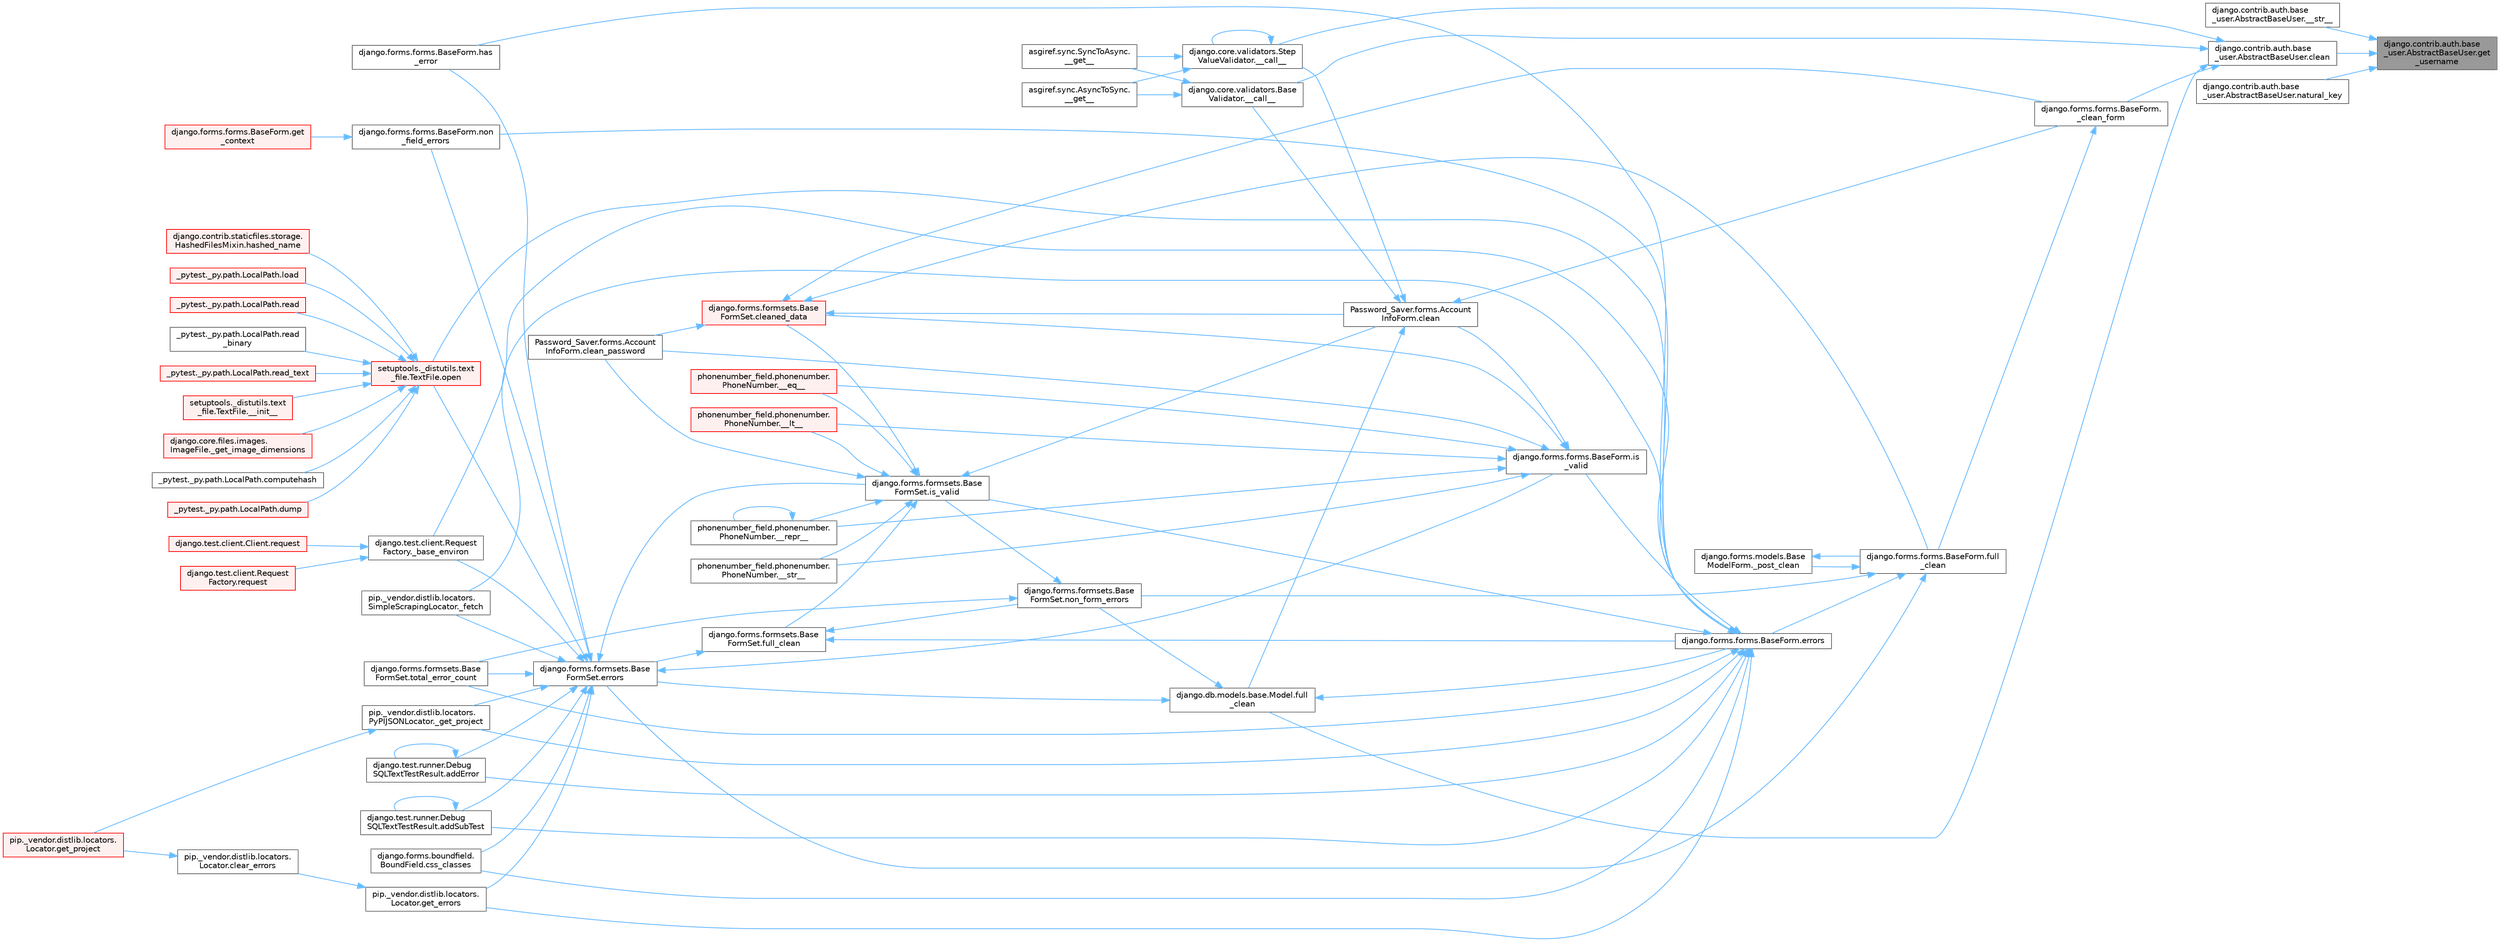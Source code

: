 digraph "django.contrib.auth.base_user.AbstractBaseUser.get_username"
{
 // LATEX_PDF_SIZE
  bgcolor="transparent";
  edge [fontname=Helvetica,fontsize=10,labelfontname=Helvetica,labelfontsize=10];
  node [fontname=Helvetica,fontsize=10,shape=box,height=0.2,width=0.4];
  rankdir="RL";
  Node1 [id="Node000001",label="django.contrib.auth.base\l_user.AbstractBaseUser.get\l_username",height=0.2,width=0.4,color="gray40", fillcolor="grey60", style="filled", fontcolor="black",tooltip=" "];
  Node1 -> Node2 [id="edge1_Node000001_Node000002",dir="back",color="steelblue1",style="solid",tooltip=" "];
  Node2 [id="Node000002",label="django.contrib.auth.base\l_user.AbstractBaseUser.__str__",height=0.2,width=0.4,color="grey40", fillcolor="white", style="filled",URL="$classdjango_1_1contrib_1_1auth_1_1base__user_1_1_abstract_base_user.html#a41279ac5929d1db48074a919ac7a013f",tooltip=" "];
  Node1 -> Node3 [id="edge2_Node000001_Node000003",dir="back",color="steelblue1",style="solid",tooltip=" "];
  Node3 [id="Node000003",label="django.contrib.auth.base\l_user.AbstractBaseUser.clean",height=0.2,width=0.4,color="grey40", fillcolor="white", style="filled",URL="$classdjango_1_1contrib_1_1auth_1_1base__user_1_1_abstract_base_user.html#a59a4f0bed1f43f2ba4e0a4302429ca48",tooltip=" "];
  Node3 -> Node4 [id="edge3_Node000003_Node000004",dir="back",color="steelblue1",style="solid",tooltip=" "];
  Node4 [id="Node000004",label="django.core.validators.Base\lValidator.__call__",height=0.2,width=0.4,color="grey40", fillcolor="white", style="filled",URL="$classdjango_1_1core_1_1validators_1_1_base_validator.html#ac718256582df714e061c6b927e045d12",tooltip=" "];
  Node4 -> Node5 [id="edge4_Node000004_Node000005",dir="back",color="steelblue1",style="solid",tooltip=" "];
  Node5 [id="Node000005",label="asgiref.sync.AsyncToSync.\l__get__",height=0.2,width=0.4,color="grey40", fillcolor="white", style="filled",URL="$classasgiref_1_1sync_1_1_async_to_sync.html#a23e9ef7a73da98dad9e3f4e65846969b",tooltip=" "];
  Node4 -> Node6 [id="edge5_Node000004_Node000006",dir="back",color="steelblue1",style="solid",tooltip=" "];
  Node6 [id="Node000006",label="asgiref.sync.SyncToAsync.\l__get__",height=0.2,width=0.4,color="grey40", fillcolor="white", style="filled",URL="$classasgiref_1_1sync_1_1_sync_to_async.html#aebdfbe3f01079a529fd2f39810597381",tooltip=" "];
  Node3 -> Node7 [id="edge6_Node000003_Node000007",dir="back",color="steelblue1",style="solid",tooltip=" "];
  Node7 [id="Node000007",label="django.core.validators.Step\lValueValidator.__call__",height=0.2,width=0.4,color="grey40", fillcolor="white", style="filled",URL="$classdjango_1_1core_1_1validators_1_1_step_value_validator.html#aebdbf74fe74c5b999350df9c1852714c",tooltip=" "];
  Node7 -> Node7 [id="edge7_Node000007_Node000007",dir="back",color="steelblue1",style="solid",tooltip=" "];
  Node7 -> Node5 [id="edge8_Node000007_Node000005",dir="back",color="steelblue1",style="solid",tooltip=" "];
  Node7 -> Node6 [id="edge9_Node000007_Node000006",dir="back",color="steelblue1",style="solid",tooltip=" "];
  Node3 -> Node8 [id="edge10_Node000003_Node000008",dir="back",color="steelblue1",style="solid",tooltip=" "];
  Node8 [id="Node000008",label="django.forms.forms.BaseForm.\l_clean_form",height=0.2,width=0.4,color="grey40", fillcolor="white", style="filled",URL="$classdjango_1_1forms_1_1forms_1_1_base_form.html#ae5eed108001c1a75985b75174fe23f1f",tooltip=" "];
  Node8 -> Node9 [id="edge11_Node000008_Node000009",dir="back",color="steelblue1",style="solid",tooltip=" "];
  Node9 [id="Node000009",label="django.forms.forms.BaseForm.full\l_clean",height=0.2,width=0.4,color="grey40", fillcolor="white", style="filled",URL="$classdjango_1_1forms_1_1forms_1_1_base_form.html#a396d2448f658dc84a0f0b473ffaae918",tooltip=" "];
  Node9 -> Node10 [id="edge12_Node000009_Node000010",dir="back",color="steelblue1",style="solid",tooltip=" "];
  Node10 [id="Node000010",label="django.forms.models.Base\lModelForm._post_clean",height=0.2,width=0.4,color="grey40", fillcolor="white", style="filled",URL="$classdjango_1_1forms_1_1models_1_1_base_model_form.html#a83e1c0ea3ba97f3a496d07955d1bf124",tooltip=" "];
  Node10 -> Node9 [id="edge13_Node000010_Node000009",dir="back",color="steelblue1",style="solid",tooltip=" "];
  Node9 -> Node11 [id="edge14_Node000009_Node000011",dir="back",color="steelblue1",style="solid",tooltip=" "];
  Node11 [id="Node000011",label="django.forms.forms.BaseForm.errors",height=0.2,width=0.4,color="grey40", fillcolor="white", style="filled",URL="$classdjango_1_1forms_1_1forms_1_1_base_form.html#aca47cb75eb6c321d1c429b33eca94d49",tooltip=" "];
  Node11 -> Node12 [id="edge15_Node000011_Node000012",dir="back",color="steelblue1",style="solid",tooltip=" "];
  Node12 [id="Node000012",label="django.test.client.Request\lFactory._base_environ",height=0.2,width=0.4,color="grey40", fillcolor="white", style="filled",URL="$classdjango_1_1test_1_1client_1_1_request_factory.html#ab650654b992f4e9fc9e30bd0442973c1",tooltip=" "];
  Node12 -> Node13 [id="edge16_Node000012_Node000013",dir="back",color="steelblue1",style="solid",tooltip=" "];
  Node13 [id="Node000013",label="django.test.client.Client.request",height=0.2,width=0.4,color="red", fillcolor="#FFF0F0", style="filled",URL="$classdjango_1_1test_1_1client_1_1_client.html#a2f51c5251142ab6503937051936e33fa",tooltip=" "];
  Node12 -> Node3180 [id="edge17_Node000012_Node003180",dir="back",color="steelblue1",style="solid",tooltip=" "];
  Node3180 [id="Node003180",label="django.test.client.Request\lFactory.request",height=0.2,width=0.4,color="red", fillcolor="#FFF0F0", style="filled",URL="$classdjango_1_1test_1_1client_1_1_request_factory.html#adae411ab0df6839c5364b647e4dc63ad",tooltip=" "];
  Node11 -> Node597 [id="edge18_Node000011_Node000597",dir="back",color="steelblue1",style="solid",tooltip=" "];
  Node597 [id="Node000597",label="pip._vendor.distlib.locators.\lSimpleScrapingLocator._fetch",height=0.2,width=0.4,color="grey40", fillcolor="white", style="filled",URL="$classpip_1_1__vendor_1_1distlib_1_1locators_1_1_simple_scraping_locator.html#a72156eb8243de03d8881db3caaa60b8c",tooltip=" "];
  Node11 -> Node598 [id="edge19_Node000011_Node000598",dir="back",color="steelblue1",style="solid",tooltip=" "];
  Node598 [id="Node000598",label="pip._vendor.distlib.locators.\lPyPIJSONLocator._get_project",height=0.2,width=0.4,color="grey40", fillcolor="white", style="filled",URL="$classpip_1_1__vendor_1_1distlib_1_1locators_1_1_py_p_i_j_s_o_n_locator.html#ab5b95d18130e47c0bedca04d7b010bf6",tooltip=" "];
  Node598 -> Node599 [id="edge20_Node000598_Node000599",dir="back",color="steelblue1",style="solid",tooltip=" "];
  Node599 [id="Node000599",label="pip._vendor.distlib.locators.\lLocator.get_project",height=0.2,width=0.4,color="red", fillcolor="#FFF0F0", style="filled",URL="$classpip_1_1__vendor_1_1distlib_1_1locators_1_1_locator.html#a14b49f16a55d384842037850d5224ce8",tooltip=" "];
  Node11 -> Node1790 [id="edge21_Node000011_Node001790",dir="back",color="steelblue1",style="solid",tooltip=" "];
  Node1790 [id="Node001790",label="django.test.runner.Debug\lSQLTextTestResult.addError",height=0.2,width=0.4,color="grey40", fillcolor="white", style="filled",URL="$classdjango_1_1test_1_1runner_1_1_debug_s_q_l_text_test_result.html#a398c116f3b7d25563a21e81178271a8a",tooltip=" "];
  Node1790 -> Node1790 [id="edge22_Node001790_Node001790",dir="back",color="steelblue1",style="solid",tooltip=" "];
  Node11 -> Node1791 [id="edge23_Node000011_Node001791",dir="back",color="steelblue1",style="solid",tooltip=" "];
  Node1791 [id="Node001791",label="django.test.runner.Debug\lSQLTextTestResult.addSubTest",height=0.2,width=0.4,color="grey40", fillcolor="white", style="filled",URL="$classdjango_1_1test_1_1runner_1_1_debug_s_q_l_text_test_result.html#a65bae0538566d8bc532c972340744b1e",tooltip=" "];
  Node1791 -> Node1791 [id="edge24_Node001791_Node001791",dir="back",color="steelblue1",style="solid",tooltip=" "];
  Node11 -> Node1792 [id="edge25_Node000011_Node001792",dir="back",color="steelblue1",style="solid",tooltip=" "];
  Node1792 [id="Node001792",label="django.forms.boundfield.\lBoundField.css_classes",height=0.2,width=0.4,color="grey40", fillcolor="white", style="filled",URL="$classdjango_1_1forms_1_1boundfield_1_1_bound_field.html#a19d289ef3598c412a0fee978458875bc",tooltip=" "];
  Node11 -> Node1793 [id="edge26_Node000011_Node001793",dir="back",color="steelblue1",style="solid",tooltip=" "];
  Node1793 [id="Node001793",label="pip._vendor.distlib.locators.\lLocator.get_errors",height=0.2,width=0.4,color="grey40", fillcolor="white", style="filled",URL="$classpip_1_1__vendor_1_1distlib_1_1locators_1_1_locator.html#abc5864a47e4cb8c481f44eb1a72f565c",tooltip=" "];
  Node1793 -> Node1794 [id="edge27_Node001793_Node001794",dir="back",color="steelblue1",style="solid",tooltip=" "];
  Node1794 [id="Node001794",label="pip._vendor.distlib.locators.\lLocator.clear_errors",height=0.2,width=0.4,color="grey40", fillcolor="white", style="filled",URL="$classpip_1_1__vendor_1_1distlib_1_1locators_1_1_locator.html#a2a2f7530c5f7c9c5d41d7d8e32852b66",tooltip=" "];
  Node1794 -> Node599 [id="edge28_Node001794_Node000599",dir="back",color="steelblue1",style="solid",tooltip=" "];
  Node11 -> Node1795 [id="edge29_Node000011_Node001795",dir="back",color="steelblue1",style="solid",tooltip=" "];
  Node1795 [id="Node001795",label="django.forms.forms.BaseForm.has\l_error",height=0.2,width=0.4,color="grey40", fillcolor="white", style="filled",URL="$classdjango_1_1forms_1_1forms_1_1_base_form.html#af67d8e47182c8c92ad4cac6441bfeb80",tooltip=" "];
  Node11 -> Node1796 [id="edge30_Node000011_Node001796",dir="back",color="steelblue1",style="solid",tooltip=" "];
  Node1796 [id="Node001796",label="django.forms.forms.BaseForm.is\l_valid",height=0.2,width=0.4,color="grey40", fillcolor="white", style="filled",URL="$classdjango_1_1forms_1_1forms_1_1_base_form.html#a8be15c9eaccca682a18c7d3f13802cc4",tooltip=" "];
  Node1796 -> Node686 [id="edge31_Node001796_Node000686",dir="back",color="steelblue1",style="solid",tooltip=" "];
  Node686 [id="Node000686",label="phonenumber_field.phonenumber.\lPhoneNumber.__eq__",height=0.2,width=0.4,color="red", fillcolor="#FFF0F0", style="filled",URL="$classphonenumber__field_1_1phonenumber_1_1_phone_number.html#a999c32cd1bfa2dd5c7df70781b09c68b",tooltip=" "];
  Node1796 -> Node687 [id="edge32_Node001796_Node000687",dir="back",color="steelblue1",style="solid",tooltip=" "];
  Node687 [id="Node000687",label="phonenumber_field.phonenumber.\lPhoneNumber.__lt__",height=0.2,width=0.4,color="red", fillcolor="#FFF0F0", style="filled",URL="$classphonenumber__field_1_1phonenumber_1_1_phone_number.html#ab94d02fbeda1355644c6c1b3d6f3d9ba",tooltip=" "];
  Node1796 -> Node688 [id="edge33_Node001796_Node000688",dir="back",color="steelblue1",style="solid",tooltip=" "];
  Node688 [id="Node000688",label="phonenumber_field.phonenumber.\lPhoneNumber.__repr__",height=0.2,width=0.4,color="grey40", fillcolor="white", style="filled",URL="$classphonenumber__field_1_1phonenumber_1_1_phone_number.html#a5420c965a5ecfad87cb6bce245cd91a5",tooltip=" "];
  Node688 -> Node688 [id="edge34_Node000688_Node000688",dir="back",color="steelblue1",style="solid",tooltip=" "];
  Node1796 -> Node689 [id="edge35_Node001796_Node000689",dir="back",color="steelblue1",style="solid",tooltip=" "];
  Node689 [id="Node000689",label="phonenumber_field.phonenumber.\lPhoneNumber.__str__",height=0.2,width=0.4,color="grey40", fillcolor="white", style="filled",URL="$classphonenumber__field_1_1phonenumber_1_1_phone_number.html#a773f55fba29310ea2218e4bbca83ba6d",tooltip=" "];
  Node1796 -> Node657 [id="edge36_Node001796_Node000657",dir="back",color="steelblue1",style="solid",tooltip=" "];
  Node657 [id="Node000657",label="Password_Saver.forms.Account\lInfoForm.clean",height=0.2,width=0.4,color="grey40", fillcolor="white", style="filled",URL="$class_password___saver_1_1forms_1_1_account_info_form.html#a89126d6030ebafc64c8aeeb352113c54",tooltip=" "];
  Node657 -> Node4 [id="edge37_Node000657_Node000004",dir="back",color="steelblue1",style="solid",tooltip=" "];
  Node657 -> Node7 [id="edge38_Node000657_Node000007",dir="back",color="steelblue1",style="solid",tooltip=" "];
  Node657 -> Node8 [id="edge39_Node000657_Node000008",dir="back",color="steelblue1",style="solid",tooltip=" "];
  Node657 -> Node595 [id="edge40_Node000657_Node000595",dir="back",color="steelblue1",style="solid",tooltip=" "];
  Node595 [id="Node000595",label="django.db.models.base.Model.full\l_clean",height=0.2,width=0.4,color="grey40", fillcolor="white", style="filled",URL="$classdjango_1_1db_1_1models_1_1base_1_1_model.html#a2e68bd042bd3e52b086f8838eeaa416f",tooltip=" "];
  Node595 -> Node11 [id="edge41_Node000595_Node000011",dir="back",color="steelblue1",style="solid",tooltip=" "];
  Node595 -> Node596 [id="edge42_Node000595_Node000596",dir="back",color="steelblue1",style="solid",tooltip=" "];
  Node596 [id="Node000596",label="django.forms.formsets.Base\lFormSet.errors",height=0.2,width=0.4,color="grey40", fillcolor="white", style="filled",URL="$classdjango_1_1forms_1_1formsets_1_1_base_form_set.html#a9e249e2240c3ae2775249e3d3da42020",tooltip=" "];
  Node596 -> Node12 [id="edge43_Node000596_Node000012",dir="back",color="steelblue1",style="solid",tooltip=" "];
  Node596 -> Node597 [id="edge44_Node000596_Node000597",dir="back",color="steelblue1",style="solid",tooltip=" "];
  Node596 -> Node598 [id="edge45_Node000596_Node000598",dir="back",color="steelblue1",style="solid",tooltip=" "];
  Node596 -> Node1790 [id="edge46_Node000596_Node001790",dir="back",color="steelblue1",style="solid",tooltip=" "];
  Node596 -> Node1791 [id="edge47_Node000596_Node001791",dir="back",color="steelblue1",style="solid",tooltip=" "];
  Node596 -> Node1792 [id="edge48_Node000596_Node001792",dir="back",color="steelblue1",style="solid",tooltip=" "];
  Node596 -> Node1793 [id="edge49_Node000596_Node001793",dir="back",color="steelblue1",style="solid",tooltip=" "];
  Node596 -> Node1795 [id="edge50_Node000596_Node001795",dir="back",color="steelblue1",style="solid",tooltip=" "];
  Node596 -> Node1796 [id="edge51_Node000596_Node001796",dir="back",color="steelblue1",style="solid",tooltip=" "];
  Node596 -> Node685 [id="edge52_Node000596_Node000685",dir="back",color="steelblue1",style="solid",tooltip=" "];
  Node685 [id="Node000685",label="django.forms.formsets.Base\lFormSet.is_valid",height=0.2,width=0.4,color="grey40", fillcolor="white", style="filled",URL="$classdjango_1_1forms_1_1formsets_1_1_base_form_set.html#a713477cfb7c01e723400df62b49c250c",tooltip=" "];
  Node685 -> Node686 [id="edge53_Node000685_Node000686",dir="back",color="steelblue1",style="solid",tooltip=" "];
  Node685 -> Node687 [id="edge54_Node000685_Node000687",dir="back",color="steelblue1",style="solid",tooltip=" "];
  Node685 -> Node688 [id="edge55_Node000685_Node000688",dir="back",color="steelblue1",style="solid",tooltip=" "];
  Node685 -> Node689 [id="edge56_Node000685_Node000689",dir="back",color="steelblue1",style="solid",tooltip=" "];
  Node685 -> Node657 [id="edge57_Node000685_Node000657",dir="back",color="steelblue1",style="solid",tooltip=" "];
  Node685 -> Node660 [id="edge58_Node000685_Node000660",dir="back",color="steelblue1",style="solid",tooltip=" "];
  Node660 [id="Node000660",label="Password_Saver.forms.Account\lInfoForm.clean_password",height=0.2,width=0.4,color="grey40", fillcolor="white", style="filled",URL="$class_password___saver_1_1forms_1_1_account_info_form.html#a6397d8e90a910bed34ed0ebcf5f74a4e",tooltip=" "];
  Node685 -> Node650 [id="edge59_Node000685_Node000650",dir="back",color="steelblue1",style="solid",tooltip=" "];
  Node650 [id="Node000650",label="django.forms.formsets.Base\lFormSet.cleaned_data",height=0.2,width=0.4,color="red", fillcolor="#FFF0F0", style="filled",URL="$classdjango_1_1forms_1_1formsets_1_1_base_form_set.html#ae51d85dd3faa160668adba372c4e87f7",tooltip=" "];
  Node650 -> Node8 [id="edge60_Node000650_Node000008",dir="back",color="steelblue1",style="solid",tooltip=" "];
  Node650 -> Node657 [id="edge61_Node000650_Node000657",dir="back",color="steelblue1",style="solid",tooltip=" "];
  Node650 -> Node660 [id="edge62_Node000650_Node000660",dir="back",color="steelblue1",style="solid",tooltip=" "];
  Node650 -> Node9 [id="edge63_Node000650_Node000009",dir="back",color="steelblue1",style="solid",tooltip=" "];
  Node685 -> Node683 [id="edge64_Node000685_Node000683",dir="back",color="steelblue1",style="solid",tooltip=" "];
  Node683 [id="Node000683",label="django.forms.formsets.Base\lFormSet.full_clean",height=0.2,width=0.4,color="grey40", fillcolor="white", style="filled",URL="$classdjango_1_1forms_1_1formsets_1_1_base_form_set.html#aa475bdb58853c14bfcd93bd7b494e3b1",tooltip=" "];
  Node683 -> Node11 [id="edge65_Node000683_Node000011",dir="back",color="steelblue1",style="solid",tooltip=" "];
  Node683 -> Node596 [id="edge66_Node000683_Node000596",dir="back",color="steelblue1",style="solid",tooltip=" "];
  Node683 -> Node684 [id="edge67_Node000683_Node000684",dir="back",color="steelblue1",style="solid",tooltip=" "];
  Node684 [id="Node000684",label="django.forms.formsets.Base\lFormSet.non_form_errors",height=0.2,width=0.4,color="grey40", fillcolor="white", style="filled",URL="$classdjango_1_1forms_1_1formsets_1_1_base_form_set.html#a8b499fb5fdd72c59134bf40aeac2de3c",tooltip=" "];
  Node684 -> Node685 [id="edge68_Node000684_Node000685",dir="back",color="steelblue1",style="solid",tooltip=" "];
  Node684 -> Node690 [id="edge69_Node000684_Node000690",dir="back",color="steelblue1",style="solid",tooltip=" "];
  Node690 [id="Node000690",label="django.forms.formsets.Base\lFormSet.total_error_count",height=0.2,width=0.4,color="grey40", fillcolor="white", style="filled",URL="$classdjango_1_1forms_1_1formsets_1_1_base_form_set.html#a3e9cbe55cc991b30b14546a857abb212",tooltip=" "];
  Node596 -> Node1797 [id="edge70_Node000596_Node001797",dir="back",color="steelblue1",style="solid",tooltip=" "];
  Node1797 [id="Node001797",label="django.forms.forms.BaseForm.non\l_field_errors",height=0.2,width=0.4,color="grey40", fillcolor="white", style="filled",URL="$classdjango_1_1forms_1_1forms_1_1_base_form.html#a713be7c8d25008cf58c90916cb682447",tooltip=" "];
  Node1797 -> Node1798 [id="edge71_Node001797_Node001798",dir="back",color="steelblue1",style="solid",tooltip=" "];
  Node1798 [id="Node001798",label="django.forms.forms.BaseForm.get\l_context",height=0.2,width=0.4,color="red", fillcolor="#FFF0F0", style="filled",URL="$classdjango_1_1forms_1_1forms_1_1_base_form.html#a7aceedfdbb15133ac8342eac420e8dcb",tooltip=" "];
  Node596 -> Node1801 [id="edge72_Node000596_Node001801",dir="back",color="steelblue1",style="solid",tooltip=" "];
  Node1801 [id="Node001801",label="setuptools._distutils.text\l_file.TextFile.open",height=0.2,width=0.4,color="red", fillcolor="#FFF0F0", style="filled",URL="$classsetuptools_1_1__distutils_1_1text__file_1_1_text_file.html#ab568abcef363b1b422cddfead42e68b2",tooltip=" "];
  Node1801 -> Node22 [id="edge73_Node001801_Node000022",dir="back",color="steelblue1",style="solid",tooltip=" "];
  Node22 [id="Node000022",label="setuptools._distutils.text\l_file.TextFile.__init__",height=0.2,width=0.4,color="red", fillcolor="#FFF0F0", style="filled",URL="$classsetuptools_1_1__distutils_1_1text__file_1_1_text_file.html#aeb26f34e394b4e658295391382cc8813",tooltip=" "];
  Node1801 -> Node54 [id="edge74_Node001801_Node000054",dir="back",color="steelblue1",style="solid",tooltip=" "];
  Node54 [id="Node000054",label="django.core.files.images.\lImageFile._get_image_dimensions",height=0.2,width=0.4,color="red", fillcolor="#FFF0F0", style="filled",URL="$classdjango_1_1core_1_1files_1_1images_1_1_image_file.html#a2832e2235f63c851f4652a4ea59ec924",tooltip=" "];
  Node1801 -> Node817 [id="edge75_Node001801_Node000817",dir="back",color="steelblue1",style="solid",tooltip=" "];
  Node817 [id="Node000817",label="_pytest._py.path.LocalPath.computehash",height=0.2,width=0.4,color="grey40", fillcolor="white", style="filled",URL="$class__pytest_1_1__py_1_1path_1_1_local_path.html#aa82d067bed26e6655d315d858254160b",tooltip=" "];
  Node1801 -> Node818 [id="edge76_Node001801_Node000818",dir="back",color="steelblue1",style="solid",tooltip=" "];
  Node818 [id="Node000818",label="_pytest._py.path.LocalPath.dump",height=0.2,width=0.4,color="red", fillcolor="#FFF0F0", style="filled",URL="$class__pytest_1_1__py_1_1path_1_1_local_path.html#a2f45e7b54f2823ed6746a19107ae68b4",tooltip=" "];
  Node1801 -> Node570 [id="edge77_Node001801_Node000570",dir="back",color="steelblue1",style="solid",tooltip=" "];
  Node570 [id="Node000570",label="django.contrib.staticfiles.storage.\lHashedFilesMixin.hashed_name",height=0.2,width=0.4,color="red", fillcolor="#FFF0F0", style="filled",URL="$classdjango_1_1contrib_1_1staticfiles_1_1storage_1_1_hashed_files_mixin.html#aa30283e5d1a2177cf975b44ae95e45e4",tooltip=" "];
  Node1801 -> Node820 [id="edge78_Node001801_Node000820",dir="back",color="steelblue1",style="solid",tooltip=" "];
  Node820 [id="Node000820",label="_pytest._py.path.LocalPath.load",height=0.2,width=0.4,color="red", fillcolor="#FFF0F0", style="filled",URL="$class__pytest_1_1__py_1_1path_1_1_local_path.html#a284b118886fe9a033c146647826faf72",tooltip=" "];
  Node1801 -> Node821 [id="edge79_Node001801_Node000821",dir="back",color="steelblue1",style="solid",tooltip=" "];
  Node821 [id="Node000821",label="_pytest._py.path.LocalPath.read",height=0.2,width=0.4,color="red", fillcolor="#FFF0F0", style="filled",URL="$class__pytest_1_1__py_1_1path_1_1_local_path.html#a8640b65f715ce8a258379deb78a68fd8",tooltip=" "];
  Node1801 -> Node857 [id="edge80_Node001801_Node000857",dir="back",color="steelblue1",style="solid",tooltip=" "];
  Node857 [id="Node000857",label="_pytest._py.path.LocalPath.read\l_binary",height=0.2,width=0.4,color="grey40", fillcolor="white", style="filled",URL="$class__pytest_1_1__py_1_1path_1_1_local_path.html#adc47986c47c70f2b5889b85af157cd59",tooltip=" "];
  Node1801 -> Node858 [id="edge81_Node001801_Node000858",dir="back",color="steelblue1",style="solid",tooltip=" "];
  Node858 [id="Node000858",label="_pytest._py.path.LocalPath.read_text",height=0.2,width=0.4,color="red", fillcolor="#FFF0F0", style="filled",URL="$class__pytest_1_1__py_1_1path_1_1_local_path.html#aea3efa14b998c32e27f6604263858398",tooltip=" "];
  Node596 -> Node690 [id="edge82_Node000596_Node000690",dir="back",color="steelblue1",style="solid",tooltip=" "];
  Node595 -> Node684 [id="edge83_Node000595_Node000684",dir="back",color="steelblue1",style="solid",tooltip=" "];
  Node1796 -> Node660 [id="edge84_Node001796_Node000660",dir="back",color="steelblue1",style="solid",tooltip=" "];
  Node1796 -> Node650 [id="edge85_Node001796_Node000650",dir="back",color="steelblue1",style="solid",tooltip=" "];
  Node11 -> Node685 [id="edge86_Node000011_Node000685",dir="back",color="steelblue1",style="solid",tooltip=" "];
  Node11 -> Node1797 [id="edge87_Node000011_Node001797",dir="back",color="steelblue1",style="solid",tooltip=" "];
  Node11 -> Node1801 [id="edge88_Node000011_Node001801",dir="back",color="steelblue1",style="solid",tooltip=" "];
  Node11 -> Node690 [id="edge89_Node000011_Node000690",dir="back",color="steelblue1",style="solid",tooltip=" "];
  Node9 -> Node596 [id="edge90_Node000009_Node000596",dir="back",color="steelblue1",style="solid",tooltip=" "];
  Node9 -> Node684 [id="edge91_Node000009_Node000684",dir="back",color="steelblue1",style="solid",tooltip=" "];
  Node3 -> Node595 [id="edge92_Node000003_Node000595",dir="back",color="steelblue1",style="solid",tooltip=" "];
  Node1 -> Node3181 [id="edge93_Node000001_Node003181",dir="back",color="steelblue1",style="solid",tooltip=" "];
  Node3181 [id="Node003181",label="django.contrib.auth.base\l_user.AbstractBaseUser.natural_key",height=0.2,width=0.4,color="grey40", fillcolor="white", style="filled",URL="$classdjango_1_1contrib_1_1auth_1_1base__user_1_1_abstract_base_user.html#ac35695f363ff8b78d9b3e5e9ae6688ba",tooltip=" "];
}
